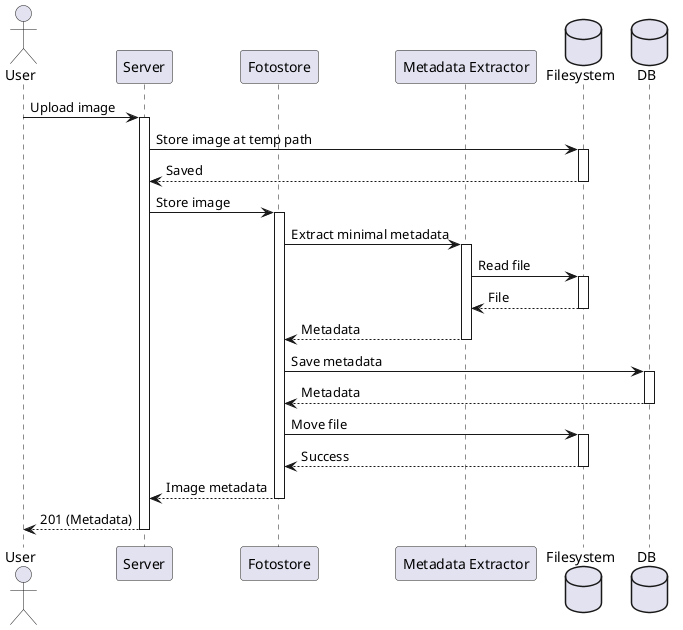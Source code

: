 @startuml
actor User
participant Server
participant Fotostore as ps
participant "Metadata Extractor" as meta
database Filesystem as fs
database DB as db

User -> Server++: Upload image

Server -> fs++: Store image at temp path
return Saved
Server -> ps++: Store image

ps -> meta++: Extract minimal metadata
meta -> fs++: Read file
return File
return Metadata

ps -> db++: Save metadata
return Metadata
ps -> fs++: Move file
return Success

return Image metadata

return 201 (Metadata)

@enduml
